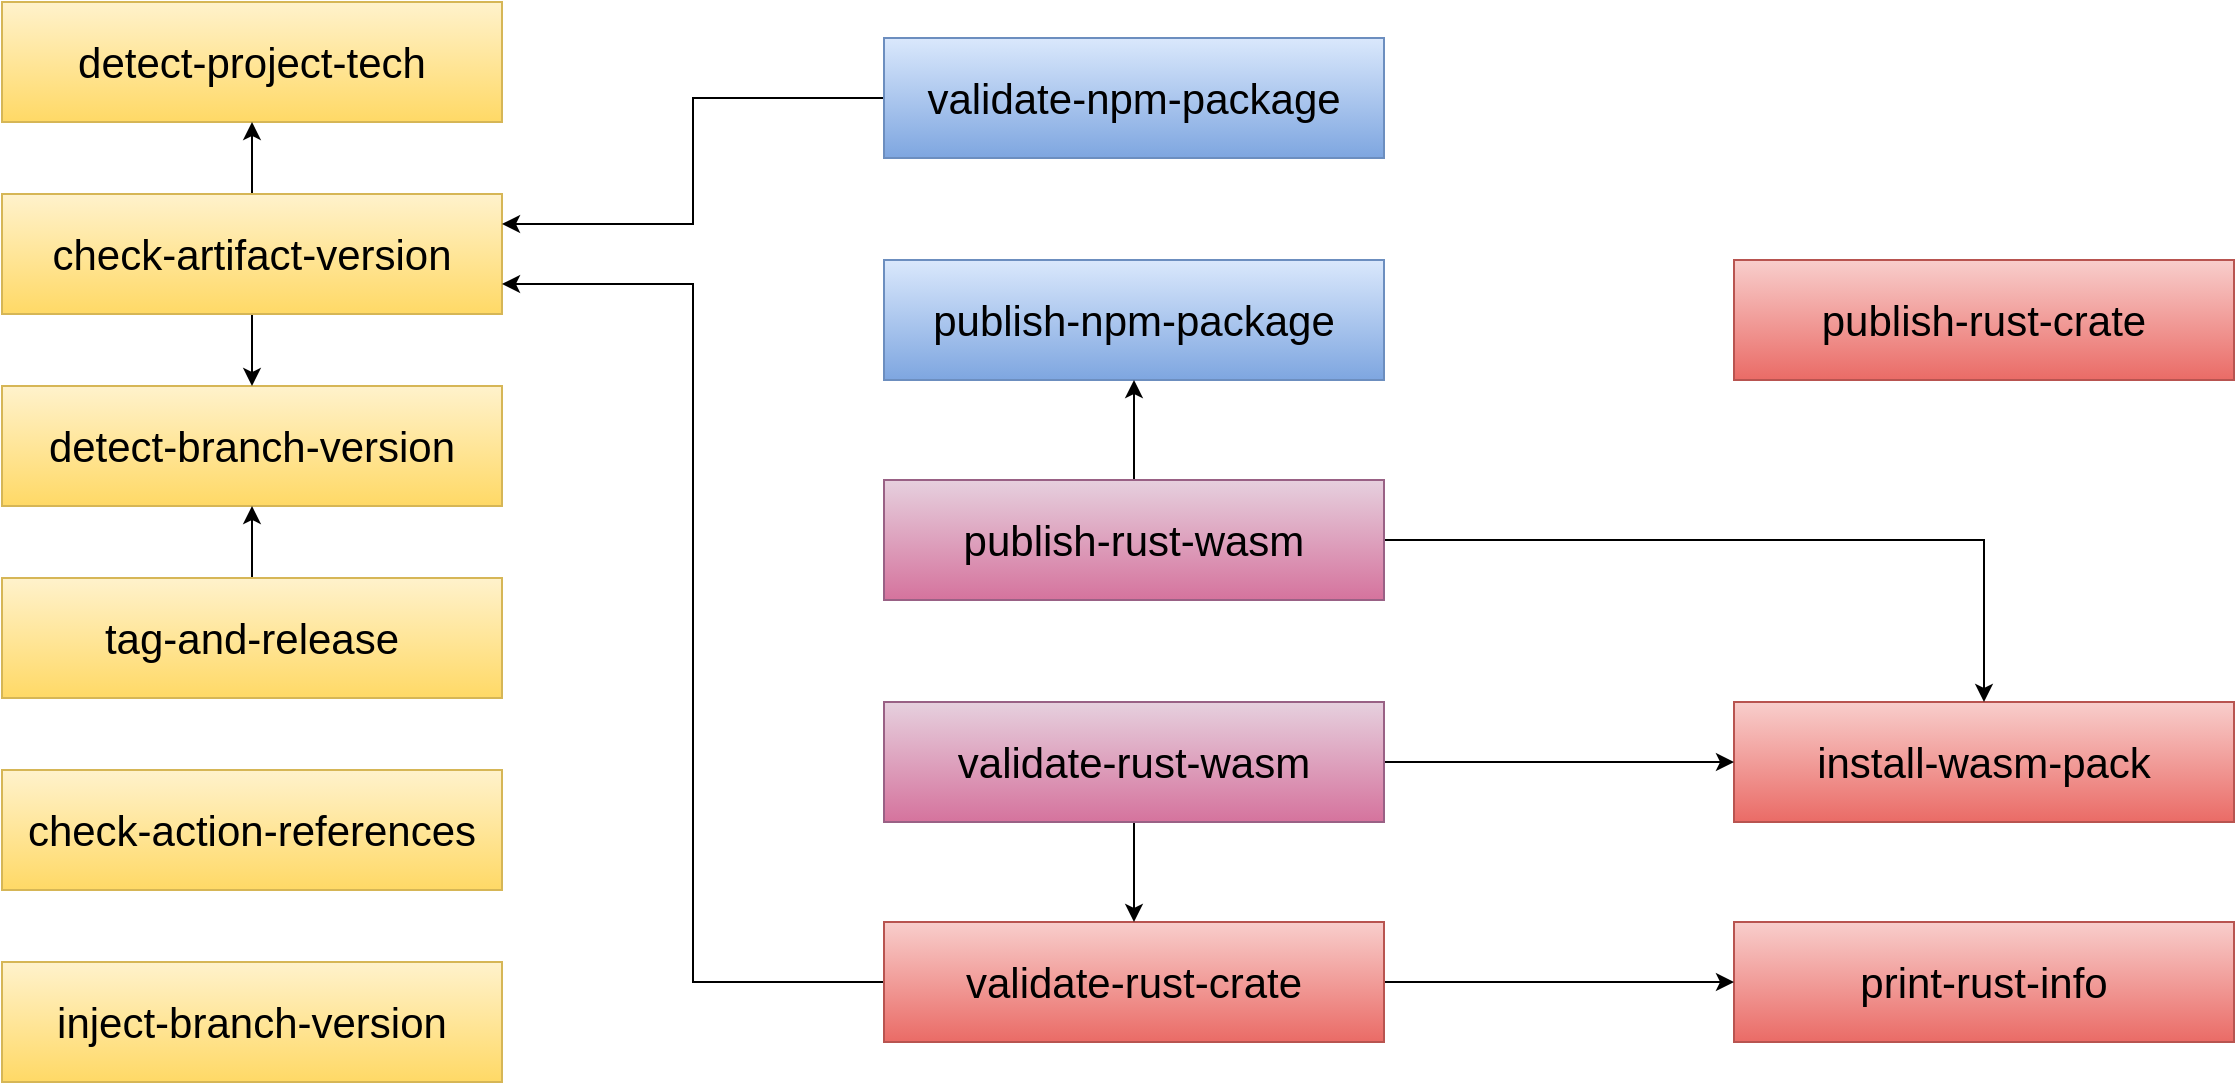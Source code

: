 <mxfile version="24.7.8">
  <diagram name="Page-1" id="WVEFT4MKlsdd_JEsjKgG">
    <mxGraphModel dx="1434" dy="815" grid="1" gridSize="10" guides="1" tooltips="1" connect="1" arrows="1" fold="1" page="1" pageScale="1" pageWidth="1280" pageHeight="640" math="0" shadow="0">
      <root>
        <mxCell id="0" />
        <mxCell id="1" parent="0" />
        <mxCell id="5F_uEz6Y_uifgk78bL69-1" value="&lt;font color=&quot;#000000&quot; style=&quot;font-size: 21px;&quot;&gt;detect-project-tech&lt;/font&gt;" style="rounded=0;whiteSpace=wrap;html=1;fillColor=#fff2cc;gradientColor=#ffd966;strokeColor=#d6b656;fontSize=21;" parent="1" vertex="1">
          <mxGeometry x="80" y="50" width="250" height="60" as="geometry" />
        </mxCell>
        <mxCell id="5F_uEz6Y_uifgk78bL69-2" value="&lt;font color=&quot;#000000&quot; style=&quot;font-size: 21px;&quot;&gt;install-wasm-pack&lt;/font&gt;" style="rounded=0;whiteSpace=wrap;html=1;fillColor=#f8cecc;gradientColor=#ea6b66;strokeColor=#b85450;fontSize=21;" parent="1" vertex="1">
          <mxGeometry x="946" y="400" width="250" height="60" as="geometry" />
        </mxCell>
        <mxCell id="5F_uEz6Y_uifgk78bL69-3" value="&lt;font color=&quot;#000000&quot; style=&quot;font-size: 21px;&quot;&gt;print-rust-info&lt;/font&gt;" style="rounded=0;whiteSpace=wrap;html=1;fillColor=#f8cecc;gradientColor=#ea6b66;strokeColor=#b85450;fontSize=21;" parent="1" vertex="1">
          <mxGeometry x="946" y="510" width="250" height="60" as="geometry" />
        </mxCell>
        <mxCell id="5F_uEz6Y_uifgk78bL69-4" value="&lt;font color=&quot;#000000&quot; style=&quot;font-size: 21px;&quot;&gt;detect-branch-version&lt;/font&gt;" style="rounded=0;whiteSpace=wrap;html=1;fillColor=#fff2cc;gradientColor=#ffd966;strokeColor=#d6b656;fontSize=21;" parent="1" vertex="1">
          <mxGeometry x="80" y="242" width="250" height="60" as="geometry" />
        </mxCell>
        <mxCell id="5F_uEz6Y_uifgk78bL69-7" style="edgeStyle=orthogonalEdgeStyle;rounded=0;orthogonalLoop=1;jettySize=auto;html=1;exitX=0.5;exitY=0;exitDx=0;exitDy=0;entryX=0.5;entryY=1;entryDx=0;entryDy=0;fontSize=17;" parent="1" source="5F_uEz6Y_uifgk78bL69-5" target="5F_uEz6Y_uifgk78bL69-1" edge="1">
          <mxGeometry relative="1" as="geometry" />
        </mxCell>
        <mxCell id="27VhhjaNEkj5jJPGuZWT-5" style="edgeStyle=orthogonalEdgeStyle;rounded=0;orthogonalLoop=1;jettySize=auto;html=1;exitX=0.5;exitY=1;exitDx=0;exitDy=0;entryX=0.5;entryY=0;entryDx=0;entryDy=0;" parent="1" source="5F_uEz6Y_uifgk78bL69-5" target="5F_uEz6Y_uifgk78bL69-4" edge="1">
          <mxGeometry relative="1" as="geometry" />
        </mxCell>
        <mxCell id="5F_uEz6Y_uifgk78bL69-5" value="&lt;font color=&quot;#000000&quot; style=&quot;font-size: 21px;&quot;&gt;check-artifact-version&lt;/font&gt;" style="rounded=0;whiteSpace=wrap;html=1;fillColor=#fff2cc;gradientColor=#ffd966;strokeColor=#d6b656;fontSize=21;" parent="1" vertex="1">
          <mxGeometry x="80" y="146" width="250" height="60" as="geometry" />
        </mxCell>
        <mxCell id="27VhhjaNEkj5jJPGuZWT-6" style="edgeStyle=orthogonalEdgeStyle;rounded=0;orthogonalLoop=1;jettySize=auto;html=1;entryX=0.5;entryY=1;entryDx=0;entryDy=0;" parent="1" source="5F_uEz6Y_uifgk78bL69-8" target="5F_uEz6Y_uifgk78bL69-4" edge="1">
          <mxGeometry relative="1" as="geometry" />
        </mxCell>
        <mxCell id="5F_uEz6Y_uifgk78bL69-8" value="&lt;font color=&quot;#000000&quot; style=&quot;font-size: 21px;&quot;&gt;tag-and-release&lt;/font&gt;" style="rounded=0;whiteSpace=wrap;html=1;fillColor=#fff2cc;gradientColor=#ffd966;strokeColor=#d6b656;fontSize=21;" parent="1" vertex="1">
          <mxGeometry x="80" y="338" width="250" height="60" as="geometry" />
        </mxCell>
        <mxCell id="5F_uEz6Y_uifgk78bL69-11" style="edgeStyle=orthogonalEdgeStyle;rounded=0;orthogonalLoop=1;jettySize=auto;html=1;entryX=1;entryY=0.75;entryDx=0;entryDy=0;fontSize=17;" parent="1" source="5F_uEz6Y_uifgk78bL69-10" target="5F_uEz6Y_uifgk78bL69-5" edge="1">
          <mxGeometry relative="1" as="geometry" />
        </mxCell>
        <mxCell id="5F_uEz6Y_uifgk78bL69-12" style="edgeStyle=orthogonalEdgeStyle;rounded=0;orthogonalLoop=1;jettySize=auto;html=1;entryX=0;entryY=0.5;entryDx=0;entryDy=0;fontSize=17;" parent="1" source="5F_uEz6Y_uifgk78bL69-10" target="5F_uEz6Y_uifgk78bL69-3" edge="1">
          <mxGeometry relative="1" as="geometry" />
        </mxCell>
        <mxCell id="5F_uEz6Y_uifgk78bL69-10" value="&lt;font color=&quot;#000000&quot; style=&quot;font-size: 21px;&quot;&gt;validate-rust-crate&lt;/font&gt;" style="rounded=0;whiteSpace=wrap;html=1;fillColor=#f8cecc;gradientColor=#ea6b66;strokeColor=#b85450;fontSize=21;" parent="1" vertex="1">
          <mxGeometry x="521" y="510" width="250" height="60" as="geometry" />
        </mxCell>
        <mxCell id="5F_uEz6Y_uifgk78bL69-13" value="&lt;font color=&quot;#000000&quot; style=&quot;font-size: 21px;&quot;&gt;publish-rust-crate&lt;/font&gt;" style="rounded=0;whiteSpace=wrap;html=1;fillColor=#f8cecc;gradientColor=#ea6b66;strokeColor=#b85450;fontSize=21;" parent="1" vertex="1">
          <mxGeometry x="946" y="179" width="250" height="60" as="geometry" />
        </mxCell>
        <mxCell id="5F_uEz6Y_uifgk78bL69-15" style="edgeStyle=orthogonalEdgeStyle;rounded=0;orthogonalLoop=1;jettySize=auto;html=1;entryX=1;entryY=0.25;entryDx=0;entryDy=0;fontSize=17;" parent="1" source="5F_uEz6Y_uifgk78bL69-14" target="5F_uEz6Y_uifgk78bL69-5" edge="1">
          <mxGeometry relative="1" as="geometry" />
        </mxCell>
        <mxCell id="5F_uEz6Y_uifgk78bL69-14" value="&lt;font color=&quot;#000000&quot; style=&quot;font-size: 21px;&quot;&gt;validate-npm-package&lt;/font&gt;" style="rounded=0;whiteSpace=wrap;html=1;fillColor=#dae8fc;gradientColor=#7ea6e0;strokeColor=#6c8ebf;fontSize=21;" parent="1" vertex="1">
          <mxGeometry x="521" y="68" width="250" height="60" as="geometry" />
        </mxCell>
        <mxCell id="5F_uEz6Y_uifgk78bL69-16" value="&lt;font color=&quot;#000000&quot; style=&quot;font-size: 21px;&quot;&gt;publish-npm-package&lt;/font&gt;" style="rounded=0;whiteSpace=wrap;html=1;fillColor=#dae8fc;gradientColor=#7ea6e0;strokeColor=#6c8ebf;fontSize=21;" parent="1" vertex="1">
          <mxGeometry x="521" y="179" width="250" height="60" as="geometry" />
        </mxCell>
        <mxCell id="S0Hg6-S1WZmBayF-FOZm-2" style="edgeStyle=orthogonalEdgeStyle;rounded=0;orthogonalLoop=1;jettySize=auto;html=1;exitX=1;exitY=0.5;exitDx=0;exitDy=0;entryX=0;entryY=0.5;entryDx=0;entryDy=0;fontSize=17;" parent="1" source="S0Hg6-S1WZmBayF-FOZm-1" target="5F_uEz6Y_uifgk78bL69-2" edge="1">
          <mxGeometry relative="1" as="geometry" />
        </mxCell>
        <mxCell id="S0Hg6-S1WZmBayF-FOZm-3" style="edgeStyle=orthogonalEdgeStyle;rounded=0;orthogonalLoop=1;jettySize=auto;html=1;exitX=0.5;exitY=1;exitDx=0;exitDy=0;entryX=0.5;entryY=0;entryDx=0;entryDy=0;fontSize=17;" parent="1" source="S0Hg6-S1WZmBayF-FOZm-1" target="5F_uEz6Y_uifgk78bL69-10" edge="1">
          <mxGeometry relative="1" as="geometry" />
        </mxCell>
        <mxCell id="S0Hg6-S1WZmBayF-FOZm-1" value="&lt;font color=&quot;#000000&quot; style=&quot;font-size: 21px;&quot;&gt;validate-rust-wasm&lt;/font&gt;" style="rounded=0;whiteSpace=wrap;html=1;fillColor=#e6d0de;strokeColor=#996185;gradientColor=#d5739d;fontSize=21;" parent="1" vertex="1">
          <mxGeometry x="521" y="400" width="250" height="60" as="geometry" />
        </mxCell>
        <mxCell id="JbcmaUnZiUW12ubG6OzJ-1" value="&lt;font color=&quot;#000000&quot; style=&quot;font-size: 21px;&quot;&gt;check-action-references&lt;/font&gt;" style="rounded=0;whiteSpace=wrap;html=1;fillColor=#fff2cc;strokeColor=#d6b656;fontSize=21;gradientColor=#ffd966;" parent="1" vertex="1">
          <mxGeometry x="80" y="434" width="250" height="60" as="geometry" />
        </mxCell>
        <mxCell id="27VhhjaNEkj5jJPGuZWT-2" style="edgeStyle=orthogonalEdgeStyle;rounded=0;orthogonalLoop=1;jettySize=auto;html=1;exitX=0.5;exitY=0;exitDx=0;exitDy=0;entryX=0.5;entryY=1;entryDx=0;entryDy=0;fontSize=17;" parent="1" source="27VhhjaNEkj5jJPGuZWT-1" target="5F_uEz6Y_uifgk78bL69-16" edge="1">
          <mxGeometry relative="1" as="geometry" />
        </mxCell>
        <mxCell id="27VhhjaNEkj5jJPGuZWT-4" style="edgeStyle=orthogonalEdgeStyle;rounded=0;orthogonalLoop=1;jettySize=auto;html=1;exitX=1;exitY=0.5;exitDx=0;exitDy=0;entryX=0.5;entryY=0;entryDx=0;entryDy=0;" parent="1" source="27VhhjaNEkj5jJPGuZWT-1" target="5F_uEz6Y_uifgk78bL69-2" edge="1">
          <mxGeometry relative="1" as="geometry" />
        </mxCell>
        <mxCell id="27VhhjaNEkj5jJPGuZWT-1" value="&lt;font color=&quot;#000000&quot; style=&quot;font-size: 21px;&quot;&gt;publish-rust-wasm&lt;/font&gt;" style="rounded=0;whiteSpace=wrap;html=1;fillColor=#e6d0de;strokeColor=#996185;gradientColor=#d5739d;fontSize=21;" parent="1" vertex="1">
          <mxGeometry x="521" y="289" width="250" height="60" as="geometry" />
        </mxCell>
        <mxCell id="XoRaWllq_g0hGnf5YF35-1" value="&lt;font color=&quot;#000000&quot; style=&quot;font-size: 21px;&quot;&gt;inject-branch-version&lt;/font&gt;" style="rounded=0;whiteSpace=wrap;html=1;fillColor=#fff2cc;strokeColor=#d6b656;fontSize=21;gradientColor=#ffd966;" vertex="1" parent="1">
          <mxGeometry x="80" y="530" width="250" height="60" as="geometry" />
        </mxCell>
      </root>
    </mxGraphModel>
  </diagram>
</mxfile>
